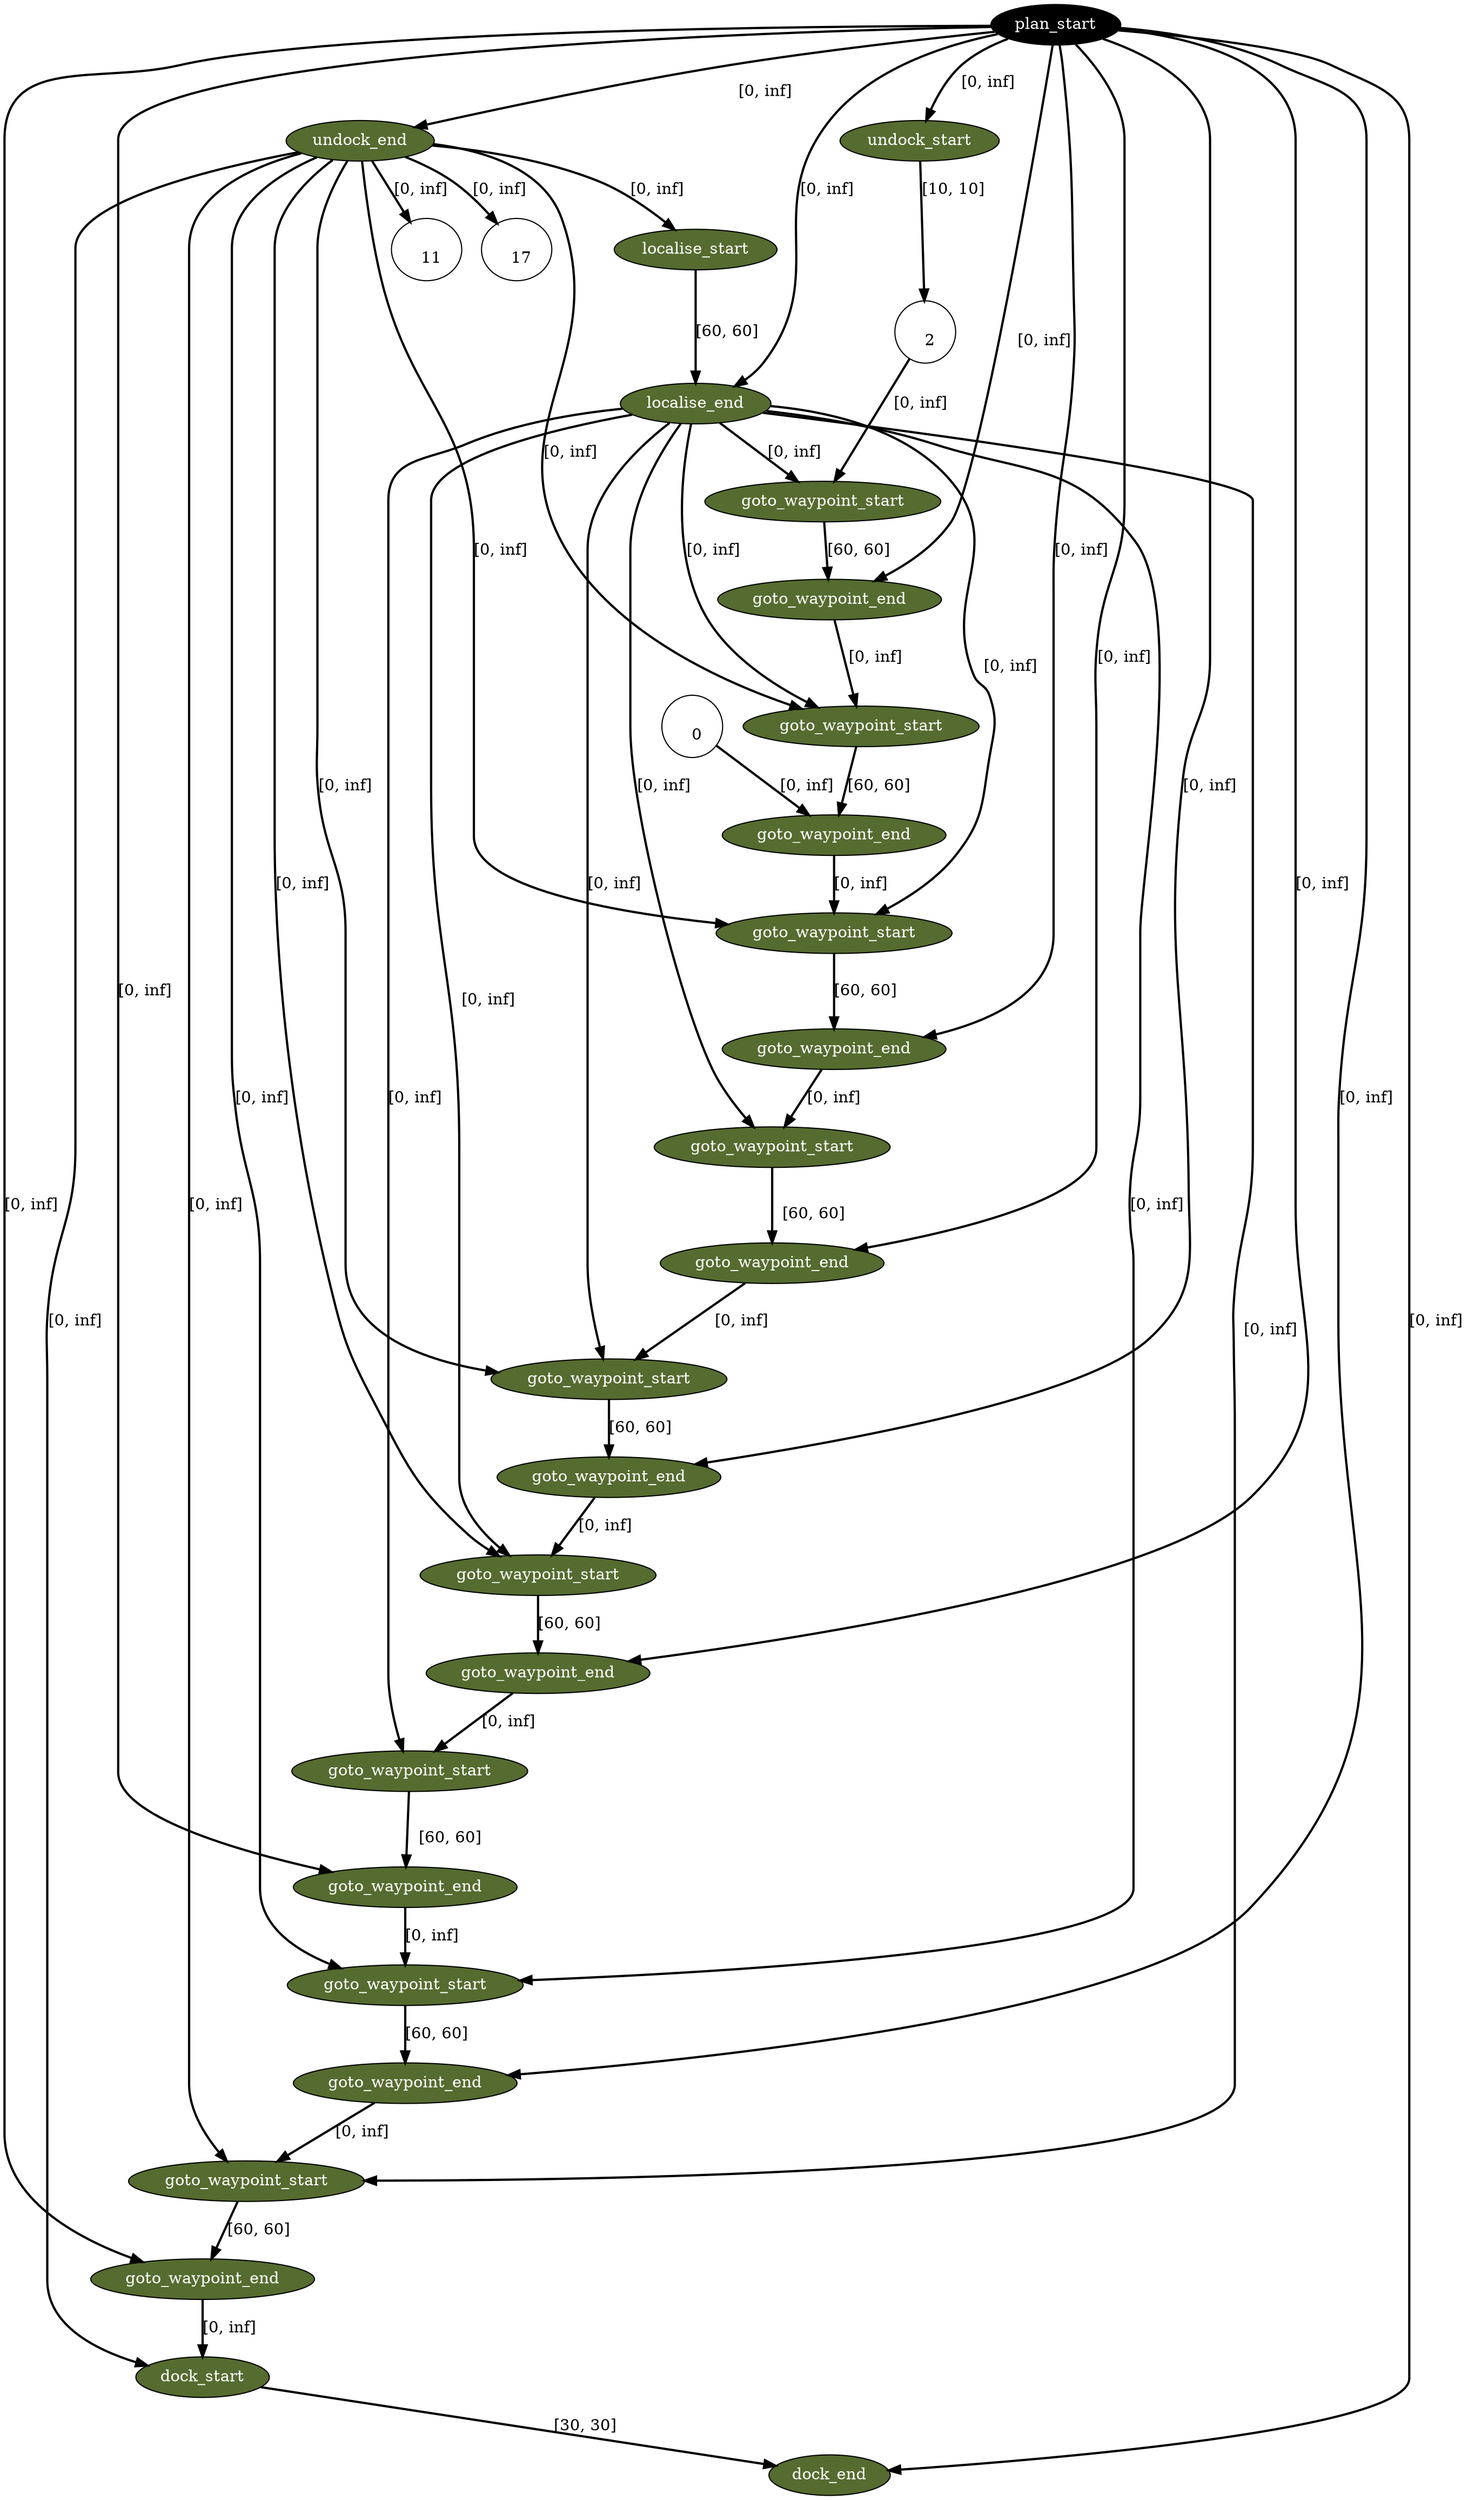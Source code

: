 digraph plan {0[ label="plan_start",style=filled,fillcolor=black,fontcolor=white];
  1[ label="undock_start",style=filled,fillcolor=darkolivegreen,fontcolor=white];
  2[ label="undock_end",style=filled,fillcolor=darkolivegreen,fontcolor=white];
  3[ label="localise_start",style=filled,fillcolor=darkolivegreen,fontcolor=white];
  4[ label="localise_end",style=filled,fillcolor=darkolivegreen,fontcolor=white];
  5[ label="goto_waypoint_start",style=filled,fillcolor=darkolivegreen,fontcolor=white];
  6[ label="goto_waypoint_end",style=filled,fillcolor=darkolivegreen,fontcolor=white];
  7[ label="goto_waypoint_start",style=filled,fillcolor=darkolivegreen,fontcolor=white];
  8[ label="goto_waypoint_end",style=filled,fillcolor=darkolivegreen,fontcolor=white];
  9[ label="goto_waypoint_start",style=filled,fillcolor=darkolivegreen,fontcolor=white];
  10[ label="goto_waypoint_end",style=filled,fillcolor=darkolivegreen,fontcolor=white];
  11[ label="goto_waypoint_start",style=filled,fillcolor=darkolivegreen,fontcolor=white];
  12[ label="goto_waypoint_end",style=filled,fillcolor=darkolivegreen,fontcolor=white];
  13[ label="goto_waypoint_start",style=filled,fillcolor=darkolivegreen,fontcolor=white];
  14[ label="goto_waypoint_end",style=filled,fillcolor=darkolivegreen,fontcolor=white];
  15[ label="goto_waypoint_start",style=filled,fillcolor=darkolivegreen,fontcolor=white];
  16[ label="goto_waypoint_end",style=filled,fillcolor=darkolivegreen,fontcolor=white];
  17[ label="goto_waypoint_start",style=filled,fillcolor=darkolivegreen,fontcolor=white];
  18[ label="goto_waypoint_end",style=filled,fillcolor=darkolivegreen,fontcolor=white];
  19[ label="goto_waypoint_start",style=filled,fillcolor=darkolivegreen,fontcolor=white];
  20[ label="goto_waypoint_end",style=filled,fillcolor=darkolivegreen,fontcolor=white];
  21[ label="goto_waypoint_start",style=filled,fillcolor=darkolivegreen,fontcolor=white];
  22[ label="goto_waypoint_end",style=filled,fillcolor=darkolivegreen,fontcolor=white];
  23[ label="dock_start",style=filled,fillcolor=darkolivegreen,fontcolor=white];
  24[ label="dock_end",style=filled,fillcolor=darkolivegreen,fontcolor=white];
  "0" -> "1" [ label="[0, inf]" , penwidth=2 , color="black"]"1" -> "
  2" [ label="[10, 10]" , penwidth=2 , color="black"]"0" -> "2" [ label="
  [0, inf]" , penwidth=2 , color="black"]"2" -> "3" [ label="[0, inf]"
   , penwidth=2 , color="black"]"3" -> "4" [ label="[60, 60]" , penwidth=2
   , color="black"]"0" -> "4" [ label="[0, inf]" , penwidth=2 , color="
  black"]"4" -> "5" [ label="[0, inf]" , penwidth=2 , color="black"]"
  2" -> "5" [ label="[0, inf]" , penwidth=2 , color="black"]"5" -> "6"
   [ label="[60, 60]" , penwidth=2 , color="black"]"0" -> "6" [ label="
  [0, inf]" , penwidth=2 , color="black"]"6" -> "7" [ label="[0, inf]"
   , penwidth=2 , color="black"]"4" -> "7" [ label="[0, inf]" , penwidth=2
   , color="black"]"2" -> "7" [ label="[0, inf]" , penwidth=2 , color="
  black"]"7" -> "8" [ label="[60, 60]" , penwidth=2 , color="black"]"
  0" -> "8" [ label="[0, inf]" , penwidth=2 , color="black"]"8" -> "9"
   [ label="[0, inf]" , penwidth=2 , color="black"]"4" -> "9" [ label="
  [0, inf]" , penwidth=2 , color="black"]"2" -> "9" [ label="[0, inf]"
   , penwidth=2 , color="black"]"9" -> "10" [ label="[60, 60]" , penwidth=2
   , color="black"]"0" -> "10" [ label="[0, inf]" , penwidth=2 , color="
  black"]"10" -> "11" [ label="[0, inf]" , penwidth=2 , color="black"]
  "4" -> "11" [ label="[0, inf]" , penwidth=2 , color="black"]"2" -> "
  11" [ label="[0, inf]" , penwidth=2 , color="black"]"11" -> "12" [ label="
  [60, 60]" , penwidth=2 , color="black"]"0" -> "12" [ label="[0, inf]"
   , penwidth=2 , color="black"]"12" -> "13" [ label="[0, inf]" , penwidth=2
   , color="black"]"4" -> "13" [ label="[0, inf]" , penwidth=2 , color="
  black"]"2" -> "13" [ label="[0, inf]" , penwidth=2 , color="black"]
  "13" -> "14" [ label="[60, 60]" , penwidth=2 , color="black"]"0" ->
   "14" [ label="[0, inf]" , penwidth=2 , color="black"]"14" -> "15"
   [ label="[0, inf]" , penwidth=2 , color="black"]"4" -> "15" [ label="
  [0, inf]" , penwidth=2 , color="black"]"2" -> "15" [ label="[0, inf]"
   , penwidth=2 , color="black"]"15" -> "16" [ label="[60, 60]" , penwidth=2
   , color="black"]"0" -> "16" [ label="[0, inf]" , penwidth=2 , color="
  black"]"16" -> "17" [ label="[0, inf]" , penwidth=2 , color="black"]
  "4" -> "17" [ label="[0, inf]" , penwidth=2 , color="black"]"2" -> "
  17" [ label="[0, inf]" , penwidth=2 , color="black"]"17" -> "18" [ label="
  [60, 60]" , penwidth=2 , color="black"]"0" -> "18" [ label="[0, inf]"
   , penwidth=2 , color="black"]"18" -> "19" [ label="[0, inf]" , penwidth=2
   , color="black"]"4" -> "19" [ label="[0, inf]" , penwidth=2 , color="
  black"]"2" -> "19" [ label="[0, inf]" , penwidth=2 , color="black"]
  "19" -> "20" [ label="[60, 60]" , penwidth=2 , color="black"]"0" ->
   "20" [ label="[0, inf]" , penwidth=2 , color="black"]"20" -> "21"
   [ label="[0, inf]" , penwidth=2 , color="black"]"4" -> "21" [ label="
  [0, inf]" , penwidth=2 , color="black"]"2" -> "21" [ label="[0, inf]"
   , penwidth=2 , color="black"]"21" -> "22" [ label="[60, 60]" , penwidth=2
   , color="black"]"0" -> "22" [ label="[0, inf]" , penwidth=2 , color="
  black"]"22" -> "23" [ label="[0, inf]" , penwidth=2 , color="black"]
  "2" -> "23" [ label="[0, inf]" , penwidth=2 , color="black"]"23" ->
   "24" [ label="[30, 30]" , penwidth=2 , color="black"]"0" -> "24" [
   label="[0, inf]" , penwidth=2 , color="black"]}"

